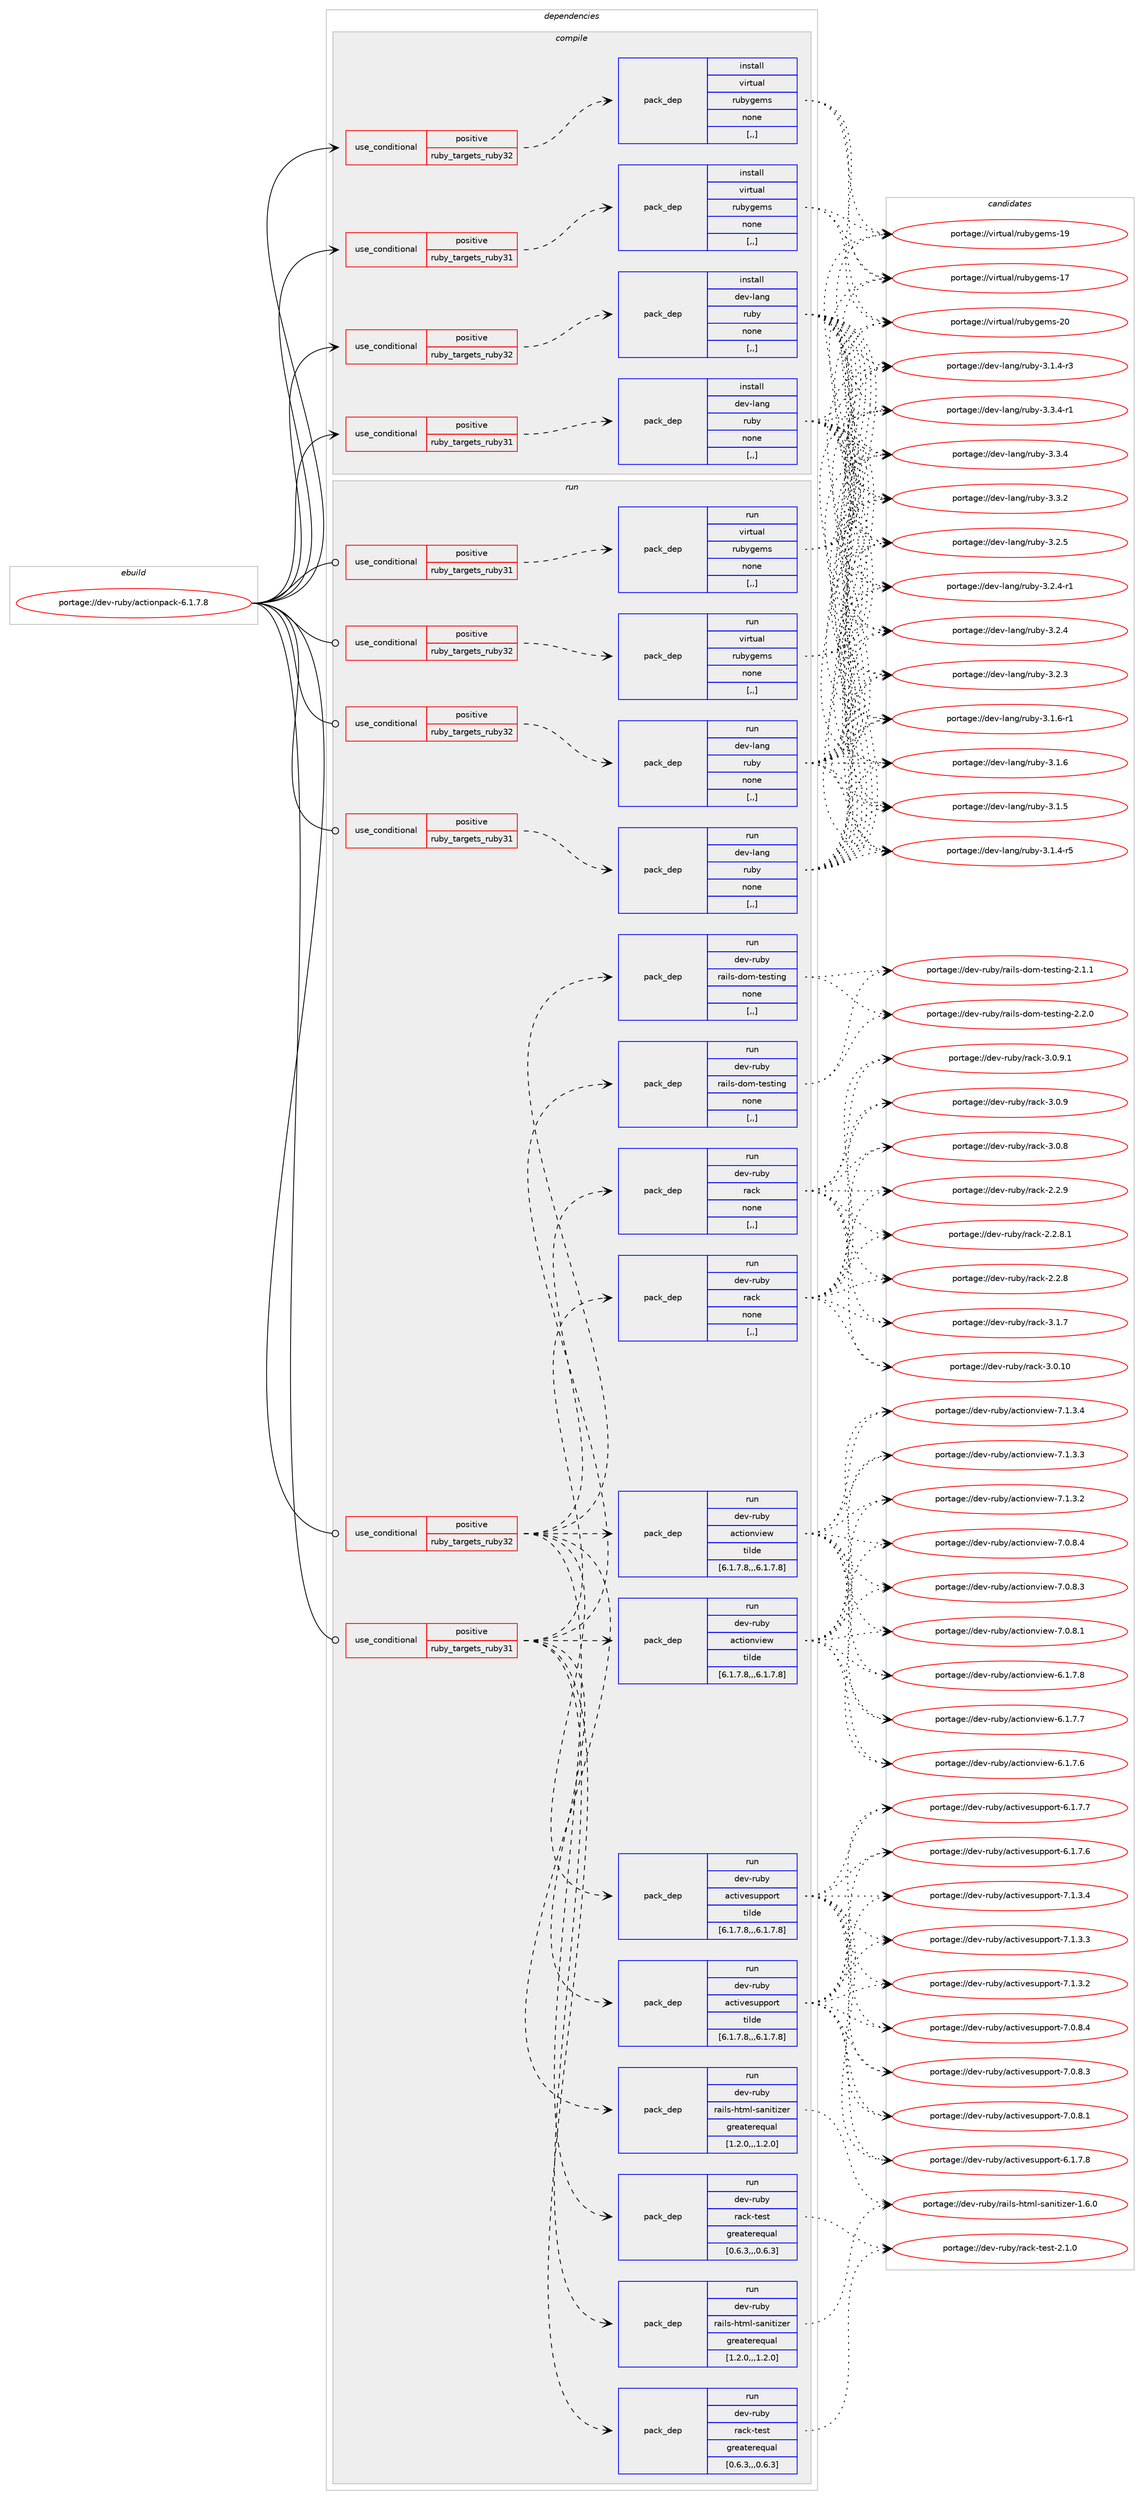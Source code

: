 digraph prolog {

# *************
# Graph options
# *************

newrank=true;
concentrate=true;
compound=true;
graph [rankdir=LR,fontname=Helvetica,fontsize=10,ranksep=1.5];#, ranksep=2.5, nodesep=0.2];
edge  [arrowhead=vee];
node  [fontname=Helvetica,fontsize=10];

# **********
# The ebuild
# **********

subgraph cluster_leftcol {
color=gray;
label=<<i>ebuild</i>>;
id [label="portage://dev-ruby/actionpack-6.1.7.8", color=red, width=4, href="../dev-ruby/actionpack-6.1.7.8.svg"];
}

# ****************
# The dependencies
# ****************

subgraph cluster_midcol {
color=gray;
label=<<i>dependencies</i>>;
subgraph cluster_compile {
fillcolor="#eeeeee";
style=filled;
label=<<i>compile</i>>;
subgraph cond43167 {
dependency173528 [label=<<TABLE BORDER="0" CELLBORDER="1" CELLSPACING="0" CELLPADDING="4"><TR><TD ROWSPAN="3" CELLPADDING="10">use_conditional</TD></TR><TR><TD>positive</TD></TR><TR><TD>ruby_targets_ruby31</TD></TR></TABLE>>, shape=none, color=red];
subgraph pack129088 {
dependency173529 [label=<<TABLE BORDER="0" CELLBORDER="1" CELLSPACING="0" CELLPADDING="4" WIDTH="220"><TR><TD ROWSPAN="6" CELLPADDING="30">pack_dep</TD></TR><TR><TD WIDTH="110">install</TD></TR><TR><TD>dev-lang</TD></TR><TR><TD>ruby</TD></TR><TR><TD>none</TD></TR><TR><TD>[,,]</TD></TR></TABLE>>, shape=none, color=blue];
}
dependency173528:e -> dependency173529:w [weight=20,style="dashed",arrowhead="vee"];
}
id:e -> dependency173528:w [weight=20,style="solid",arrowhead="vee"];
subgraph cond43168 {
dependency173530 [label=<<TABLE BORDER="0" CELLBORDER="1" CELLSPACING="0" CELLPADDING="4"><TR><TD ROWSPAN="3" CELLPADDING="10">use_conditional</TD></TR><TR><TD>positive</TD></TR><TR><TD>ruby_targets_ruby31</TD></TR></TABLE>>, shape=none, color=red];
subgraph pack129089 {
dependency173531 [label=<<TABLE BORDER="0" CELLBORDER="1" CELLSPACING="0" CELLPADDING="4" WIDTH="220"><TR><TD ROWSPAN="6" CELLPADDING="30">pack_dep</TD></TR><TR><TD WIDTH="110">install</TD></TR><TR><TD>virtual</TD></TR><TR><TD>rubygems</TD></TR><TR><TD>none</TD></TR><TR><TD>[,,]</TD></TR></TABLE>>, shape=none, color=blue];
}
dependency173530:e -> dependency173531:w [weight=20,style="dashed",arrowhead="vee"];
}
id:e -> dependency173530:w [weight=20,style="solid",arrowhead="vee"];
subgraph cond43169 {
dependency173532 [label=<<TABLE BORDER="0" CELLBORDER="1" CELLSPACING="0" CELLPADDING="4"><TR><TD ROWSPAN="3" CELLPADDING="10">use_conditional</TD></TR><TR><TD>positive</TD></TR><TR><TD>ruby_targets_ruby32</TD></TR></TABLE>>, shape=none, color=red];
subgraph pack129090 {
dependency173533 [label=<<TABLE BORDER="0" CELLBORDER="1" CELLSPACING="0" CELLPADDING="4" WIDTH="220"><TR><TD ROWSPAN="6" CELLPADDING="30">pack_dep</TD></TR><TR><TD WIDTH="110">install</TD></TR><TR><TD>dev-lang</TD></TR><TR><TD>ruby</TD></TR><TR><TD>none</TD></TR><TR><TD>[,,]</TD></TR></TABLE>>, shape=none, color=blue];
}
dependency173532:e -> dependency173533:w [weight=20,style="dashed",arrowhead="vee"];
}
id:e -> dependency173532:w [weight=20,style="solid",arrowhead="vee"];
subgraph cond43170 {
dependency173534 [label=<<TABLE BORDER="0" CELLBORDER="1" CELLSPACING="0" CELLPADDING="4"><TR><TD ROWSPAN="3" CELLPADDING="10">use_conditional</TD></TR><TR><TD>positive</TD></TR><TR><TD>ruby_targets_ruby32</TD></TR></TABLE>>, shape=none, color=red];
subgraph pack129091 {
dependency173535 [label=<<TABLE BORDER="0" CELLBORDER="1" CELLSPACING="0" CELLPADDING="4" WIDTH="220"><TR><TD ROWSPAN="6" CELLPADDING="30">pack_dep</TD></TR><TR><TD WIDTH="110">install</TD></TR><TR><TD>virtual</TD></TR><TR><TD>rubygems</TD></TR><TR><TD>none</TD></TR><TR><TD>[,,]</TD></TR></TABLE>>, shape=none, color=blue];
}
dependency173534:e -> dependency173535:w [weight=20,style="dashed",arrowhead="vee"];
}
id:e -> dependency173534:w [weight=20,style="solid",arrowhead="vee"];
}
subgraph cluster_compileandrun {
fillcolor="#eeeeee";
style=filled;
label=<<i>compile and run</i>>;
}
subgraph cluster_run {
fillcolor="#eeeeee";
style=filled;
label=<<i>run</i>>;
subgraph cond43171 {
dependency173536 [label=<<TABLE BORDER="0" CELLBORDER="1" CELLSPACING="0" CELLPADDING="4"><TR><TD ROWSPAN="3" CELLPADDING="10">use_conditional</TD></TR><TR><TD>positive</TD></TR><TR><TD>ruby_targets_ruby31</TD></TR></TABLE>>, shape=none, color=red];
subgraph pack129092 {
dependency173537 [label=<<TABLE BORDER="0" CELLBORDER="1" CELLSPACING="0" CELLPADDING="4" WIDTH="220"><TR><TD ROWSPAN="6" CELLPADDING="30">pack_dep</TD></TR><TR><TD WIDTH="110">run</TD></TR><TR><TD>dev-lang</TD></TR><TR><TD>ruby</TD></TR><TR><TD>none</TD></TR><TR><TD>[,,]</TD></TR></TABLE>>, shape=none, color=blue];
}
dependency173536:e -> dependency173537:w [weight=20,style="dashed",arrowhead="vee"];
}
id:e -> dependency173536:w [weight=20,style="solid",arrowhead="odot"];
subgraph cond43172 {
dependency173538 [label=<<TABLE BORDER="0" CELLBORDER="1" CELLSPACING="0" CELLPADDING="4"><TR><TD ROWSPAN="3" CELLPADDING="10">use_conditional</TD></TR><TR><TD>positive</TD></TR><TR><TD>ruby_targets_ruby31</TD></TR></TABLE>>, shape=none, color=red];
subgraph pack129093 {
dependency173539 [label=<<TABLE BORDER="0" CELLBORDER="1" CELLSPACING="0" CELLPADDING="4" WIDTH="220"><TR><TD ROWSPAN="6" CELLPADDING="30">pack_dep</TD></TR><TR><TD WIDTH="110">run</TD></TR><TR><TD>dev-ruby</TD></TR><TR><TD>activesupport</TD></TR><TR><TD>tilde</TD></TR><TR><TD>[6.1.7.8,,,6.1.7.8]</TD></TR></TABLE>>, shape=none, color=blue];
}
dependency173538:e -> dependency173539:w [weight=20,style="dashed",arrowhead="vee"];
subgraph pack129094 {
dependency173540 [label=<<TABLE BORDER="0" CELLBORDER="1" CELLSPACING="0" CELLPADDING="4" WIDTH="220"><TR><TD ROWSPAN="6" CELLPADDING="30">pack_dep</TD></TR><TR><TD WIDTH="110">run</TD></TR><TR><TD>dev-ruby</TD></TR><TR><TD>actionview</TD></TR><TR><TD>tilde</TD></TR><TR><TD>[6.1.7.8,,,6.1.7.8]</TD></TR></TABLE>>, shape=none, color=blue];
}
dependency173538:e -> dependency173540:w [weight=20,style="dashed",arrowhead="vee"];
subgraph pack129095 {
dependency173541 [label=<<TABLE BORDER="0" CELLBORDER="1" CELLSPACING="0" CELLPADDING="4" WIDTH="220"><TR><TD ROWSPAN="6" CELLPADDING="30">pack_dep</TD></TR><TR><TD WIDTH="110">run</TD></TR><TR><TD>dev-ruby</TD></TR><TR><TD>rack</TD></TR><TR><TD>none</TD></TR><TR><TD>[,,]</TD></TR></TABLE>>, shape=none, color=blue];
}
dependency173538:e -> dependency173541:w [weight=20,style="dashed",arrowhead="vee"];
subgraph pack129096 {
dependency173542 [label=<<TABLE BORDER="0" CELLBORDER="1" CELLSPACING="0" CELLPADDING="4" WIDTH="220"><TR><TD ROWSPAN="6" CELLPADDING="30">pack_dep</TD></TR><TR><TD WIDTH="110">run</TD></TR><TR><TD>dev-ruby</TD></TR><TR><TD>rack-test</TD></TR><TR><TD>greaterequal</TD></TR><TR><TD>[0.6.3,,,0.6.3]</TD></TR></TABLE>>, shape=none, color=blue];
}
dependency173538:e -> dependency173542:w [weight=20,style="dashed",arrowhead="vee"];
subgraph pack129097 {
dependency173543 [label=<<TABLE BORDER="0" CELLBORDER="1" CELLSPACING="0" CELLPADDING="4" WIDTH="220"><TR><TD ROWSPAN="6" CELLPADDING="30">pack_dep</TD></TR><TR><TD WIDTH="110">run</TD></TR><TR><TD>dev-ruby</TD></TR><TR><TD>rails-html-sanitizer</TD></TR><TR><TD>greaterequal</TD></TR><TR><TD>[1.2.0,,,1.2.0]</TD></TR></TABLE>>, shape=none, color=blue];
}
dependency173538:e -> dependency173543:w [weight=20,style="dashed",arrowhead="vee"];
subgraph pack129098 {
dependency173544 [label=<<TABLE BORDER="0" CELLBORDER="1" CELLSPACING="0" CELLPADDING="4" WIDTH="220"><TR><TD ROWSPAN="6" CELLPADDING="30">pack_dep</TD></TR><TR><TD WIDTH="110">run</TD></TR><TR><TD>dev-ruby</TD></TR><TR><TD>rails-dom-testing</TD></TR><TR><TD>none</TD></TR><TR><TD>[,,]</TD></TR></TABLE>>, shape=none, color=blue];
}
dependency173538:e -> dependency173544:w [weight=20,style="dashed",arrowhead="vee"];
}
id:e -> dependency173538:w [weight=20,style="solid",arrowhead="odot"];
subgraph cond43173 {
dependency173545 [label=<<TABLE BORDER="0" CELLBORDER="1" CELLSPACING="0" CELLPADDING="4"><TR><TD ROWSPAN="3" CELLPADDING="10">use_conditional</TD></TR><TR><TD>positive</TD></TR><TR><TD>ruby_targets_ruby31</TD></TR></TABLE>>, shape=none, color=red];
subgraph pack129099 {
dependency173546 [label=<<TABLE BORDER="0" CELLBORDER="1" CELLSPACING="0" CELLPADDING="4" WIDTH="220"><TR><TD ROWSPAN="6" CELLPADDING="30">pack_dep</TD></TR><TR><TD WIDTH="110">run</TD></TR><TR><TD>virtual</TD></TR><TR><TD>rubygems</TD></TR><TR><TD>none</TD></TR><TR><TD>[,,]</TD></TR></TABLE>>, shape=none, color=blue];
}
dependency173545:e -> dependency173546:w [weight=20,style="dashed",arrowhead="vee"];
}
id:e -> dependency173545:w [weight=20,style="solid",arrowhead="odot"];
subgraph cond43174 {
dependency173547 [label=<<TABLE BORDER="0" CELLBORDER="1" CELLSPACING="0" CELLPADDING="4"><TR><TD ROWSPAN="3" CELLPADDING="10">use_conditional</TD></TR><TR><TD>positive</TD></TR><TR><TD>ruby_targets_ruby32</TD></TR></TABLE>>, shape=none, color=red];
subgraph pack129100 {
dependency173548 [label=<<TABLE BORDER="0" CELLBORDER="1" CELLSPACING="0" CELLPADDING="4" WIDTH="220"><TR><TD ROWSPAN="6" CELLPADDING="30">pack_dep</TD></TR><TR><TD WIDTH="110">run</TD></TR><TR><TD>dev-lang</TD></TR><TR><TD>ruby</TD></TR><TR><TD>none</TD></TR><TR><TD>[,,]</TD></TR></TABLE>>, shape=none, color=blue];
}
dependency173547:e -> dependency173548:w [weight=20,style="dashed",arrowhead="vee"];
}
id:e -> dependency173547:w [weight=20,style="solid",arrowhead="odot"];
subgraph cond43175 {
dependency173549 [label=<<TABLE BORDER="0" CELLBORDER="1" CELLSPACING="0" CELLPADDING="4"><TR><TD ROWSPAN="3" CELLPADDING="10">use_conditional</TD></TR><TR><TD>positive</TD></TR><TR><TD>ruby_targets_ruby32</TD></TR></TABLE>>, shape=none, color=red];
subgraph pack129101 {
dependency173550 [label=<<TABLE BORDER="0" CELLBORDER="1" CELLSPACING="0" CELLPADDING="4" WIDTH="220"><TR><TD ROWSPAN="6" CELLPADDING="30">pack_dep</TD></TR><TR><TD WIDTH="110">run</TD></TR><TR><TD>dev-ruby</TD></TR><TR><TD>activesupport</TD></TR><TR><TD>tilde</TD></TR><TR><TD>[6.1.7.8,,,6.1.7.8]</TD></TR></TABLE>>, shape=none, color=blue];
}
dependency173549:e -> dependency173550:w [weight=20,style="dashed",arrowhead="vee"];
subgraph pack129102 {
dependency173551 [label=<<TABLE BORDER="0" CELLBORDER="1" CELLSPACING="0" CELLPADDING="4" WIDTH="220"><TR><TD ROWSPAN="6" CELLPADDING="30">pack_dep</TD></TR><TR><TD WIDTH="110">run</TD></TR><TR><TD>dev-ruby</TD></TR><TR><TD>actionview</TD></TR><TR><TD>tilde</TD></TR><TR><TD>[6.1.7.8,,,6.1.7.8]</TD></TR></TABLE>>, shape=none, color=blue];
}
dependency173549:e -> dependency173551:w [weight=20,style="dashed",arrowhead="vee"];
subgraph pack129103 {
dependency173552 [label=<<TABLE BORDER="0" CELLBORDER="1" CELLSPACING="0" CELLPADDING="4" WIDTH="220"><TR><TD ROWSPAN="6" CELLPADDING="30">pack_dep</TD></TR><TR><TD WIDTH="110">run</TD></TR><TR><TD>dev-ruby</TD></TR><TR><TD>rack</TD></TR><TR><TD>none</TD></TR><TR><TD>[,,]</TD></TR></TABLE>>, shape=none, color=blue];
}
dependency173549:e -> dependency173552:w [weight=20,style="dashed",arrowhead="vee"];
subgraph pack129104 {
dependency173553 [label=<<TABLE BORDER="0" CELLBORDER="1" CELLSPACING="0" CELLPADDING="4" WIDTH="220"><TR><TD ROWSPAN="6" CELLPADDING="30">pack_dep</TD></TR><TR><TD WIDTH="110">run</TD></TR><TR><TD>dev-ruby</TD></TR><TR><TD>rack-test</TD></TR><TR><TD>greaterequal</TD></TR><TR><TD>[0.6.3,,,0.6.3]</TD></TR></TABLE>>, shape=none, color=blue];
}
dependency173549:e -> dependency173553:w [weight=20,style="dashed",arrowhead="vee"];
subgraph pack129105 {
dependency173554 [label=<<TABLE BORDER="0" CELLBORDER="1" CELLSPACING="0" CELLPADDING="4" WIDTH="220"><TR><TD ROWSPAN="6" CELLPADDING="30">pack_dep</TD></TR><TR><TD WIDTH="110">run</TD></TR><TR><TD>dev-ruby</TD></TR><TR><TD>rails-html-sanitizer</TD></TR><TR><TD>greaterequal</TD></TR><TR><TD>[1.2.0,,,1.2.0]</TD></TR></TABLE>>, shape=none, color=blue];
}
dependency173549:e -> dependency173554:w [weight=20,style="dashed",arrowhead="vee"];
subgraph pack129106 {
dependency173555 [label=<<TABLE BORDER="0" CELLBORDER="1" CELLSPACING="0" CELLPADDING="4" WIDTH="220"><TR><TD ROWSPAN="6" CELLPADDING="30">pack_dep</TD></TR><TR><TD WIDTH="110">run</TD></TR><TR><TD>dev-ruby</TD></TR><TR><TD>rails-dom-testing</TD></TR><TR><TD>none</TD></TR><TR><TD>[,,]</TD></TR></TABLE>>, shape=none, color=blue];
}
dependency173549:e -> dependency173555:w [weight=20,style="dashed",arrowhead="vee"];
}
id:e -> dependency173549:w [weight=20,style="solid",arrowhead="odot"];
subgraph cond43176 {
dependency173556 [label=<<TABLE BORDER="0" CELLBORDER="1" CELLSPACING="0" CELLPADDING="4"><TR><TD ROWSPAN="3" CELLPADDING="10">use_conditional</TD></TR><TR><TD>positive</TD></TR><TR><TD>ruby_targets_ruby32</TD></TR></TABLE>>, shape=none, color=red];
subgraph pack129107 {
dependency173557 [label=<<TABLE BORDER="0" CELLBORDER="1" CELLSPACING="0" CELLPADDING="4" WIDTH="220"><TR><TD ROWSPAN="6" CELLPADDING="30">pack_dep</TD></TR><TR><TD WIDTH="110">run</TD></TR><TR><TD>virtual</TD></TR><TR><TD>rubygems</TD></TR><TR><TD>none</TD></TR><TR><TD>[,,]</TD></TR></TABLE>>, shape=none, color=blue];
}
dependency173556:e -> dependency173557:w [weight=20,style="dashed",arrowhead="vee"];
}
id:e -> dependency173556:w [weight=20,style="solid",arrowhead="odot"];
}
}

# **************
# The candidates
# **************

subgraph cluster_choices {
rank=same;
color=gray;
label=<<i>candidates</i>>;

subgraph choice129088 {
color=black;
nodesep=1;
choice100101118451089711010347114117981214551465146524511449 [label="portage://dev-lang/ruby-3.3.4-r1", color=red, width=4,href="../dev-lang/ruby-3.3.4-r1.svg"];
choice10010111845108971101034711411798121455146514652 [label="portage://dev-lang/ruby-3.3.4", color=red, width=4,href="../dev-lang/ruby-3.3.4.svg"];
choice10010111845108971101034711411798121455146514650 [label="portage://dev-lang/ruby-3.3.2", color=red, width=4,href="../dev-lang/ruby-3.3.2.svg"];
choice10010111845108971101034711411798121455146504653 [label="portage://dev-lang/ruby-3.2.5", color=red, width=4,href="../dev-lang/ruby-3.2.5.svg"];
choice100101118451089711010347114117981214551465046524511449 [label="portage://dev-lang/ruby-3.2.4-r1", color=red, width=4,href="../dev-lang/ruby-3.2.4-r1.svg"];
choice10010111845108971101034711411798121455146504652 [label="portage://dev-lang/ruby-3.2.4", color=red, width=4,href="../dev-lang/ruby-3.2.4.svg"];
choice10010111845108971101034711411798121455146504651 [label="portage://dev-lang/ruby-3.2.3", color=red, width=4,href="../dev-lang/ruby-3.2.3.svg"];
choice100101118451089711010347114117981214551464946544511449 [label="portage://dev-lang/ruby-3.1.6-r1", color=red, width=4,href="../dev-lang/ruby-3.1.6-r1.svg"];
choice10010111845108971101034711411798121455146494654 [label="portage://dev-lang/ruby-3.1.6", color=red, width=4,href="../dev-lang/ruby-3.1.6.svg"];
choice10010111845108971101034711411798121455146494653 [label="portage://dev-lang/ruby-3.1.5", color=red, width=4,href="../dev-lang/ruby-3.1.5.svg"];
choice100101118451089711010347114117981214551464946524511453 [label="portage://dev-lang/ruby-3.1.4-r5", color=red, width=4,href="../dev-lang/ruby-3.1.4-r5.svg"];
choice100101118451089711010347114117981214551464946524511451 [label="portage://dev-lang/ruby-3.1.4-r3", color=red, width=4,href="../dev-lang/ruby-3.1.4-r3.svg"];
dependency173529:e -> choice100101118451089711010347114117981214551465146524511449:w [style=dotted,weight="100"];
dependency173529:e -> choice10010111845108971101034711411798121455146514652:w [style=dotted,weight="100"];
dependency173529:e -> choice10010111845108971101034711411798121455146514650:w [style=dotted,weight="100"];
dependency173529:e -> choice10010111845108971101034711411798121455146504653:w [style=dotted,weight="100"];
dependency173529:e -> choice100101118451089711010347114117981214551465046524511449:w [style=dotted,weight="100"];
dependency173529:e -> choice10010111845108971101034711411798121455146504652:w [style=dotted,weight="100"];
dependency173529:e -> choice10010111845108971101034711411798121455146504651:w [style=dotted,weight="100"];
dependency173529:e -> choice100101118451089711010347114117981214551464946544511449:w [style=dotted,weight="100"];
dependency173529:e -> choice10010111845108971101034711411798121455146494654:w [style=dotted,weight="100"];
dependency173529:e -> choice10010111845108971101034711411798121455146494653:w [style=dotted,weight="100"];
dependency173529:e -> choice100101118451089711010347114117981214551464946524511453:w [style=dotted,weight="100"];
dependency173529:e -> choice100101118451089711010347114117981214551464946524511451:w [style=dotted,weight="100"];
}
subgraph choice129089 {
color=black;
nodesep=1;
choice118105114116117971084711411798121103101109115455048 [label="portage://virtual/rubygems-20", color=red, width=4,href="../virtual/rubygems-20.svg"];
choice118105114116117971084711411798121103101109115454957 [label="portage://virtual/rubygems-19", color=red, width=4,href="../virtual/rubygems-19.svg"];
choice118105114116117971084711411798121103101109115454955 [label="portage://virtual/rubygems-17", color=red, width=4,href="../virtual/rubygems-17.svg"];
dependency173531:e -> choice118105114116117971084711411798121103101109115455048:w [style=dotted,weight="100"];
dependency173531:e -> choice118105114116117971084711411798121103101109115454957:w [style=dotted,weight="100"];
dependency173531:e -> choice118105114116117971084711411798121103101109115454955:w [style=dotted,weight="100"];
}
subgraph choice129090 {
color=black;
nodesep=1;
choice100101118451089711010347114117981214551465146524511449 [label="portage://dev-lang/ruby-3.3.4-r1", color=red, width=4,href="../dev-lang/ruby-3.3.4-r1.svg"];
choice10010111845108971101034711411798121455146514652 [label="portage://dev-lang/ruby-3.3.4", color=red, width=4,href="../dev-lang/ruby-3.3.4.svg"];
choice10010111845108971101034711411798121455146514650 [label="portage://dev-lang/ruby-3.3.2", color=red, width=4,href="../dev-lang/ruby-3.3.2.svg"];
choice10010111845108971101034711411798121455146504653 [label="portage://dev-lang/ruby-3.2.5", color=red, width=4,href="../dev-lang/ruby-3.2.5.svg"];
choice100101118451089711010347114117981214551465046524511449 [label="portage://dev-lang/ruby-3.2.4-r1", color=red, width=4,href="../dev-lang/ruby-3.2.4-r1.svg"];
choice10010111845108971101034711411798121455146504652 [label="portage://dev-lang/ruby-3.2.4", color=red, width=4,href="../dev-lang/ruby-3.2.4.svg"];
choice10010111845108971101034711411798121455146504651 [label="portage://dev-lang/ruby-3.2.3", color=red, width=4,href="../dev-lang/ruby-3.2.3.svg"];
choice100101118451089711010347114117981214551464946544511449 [label="portage://dev-lang/ruby-3.1.6-r1", color=red, width=4,href="../dev-lang/ruby-3.1.6-r1.svg"];
choice10010111845108971101034711411798121455146494654 [label="portage://dev-lang/ruby-3.1.6", color=red, width=4,href="../dev-lang/ruby-3.1.6.svg"];
choice10010111845108971101034711411798121455146494653 [label="portage://dev-lang/ruby-3.1.5", color=red, width=4,href="../dev-lang/ruby-3.1.5.svg"];
choice100101118451089711010347114117981214551464946524511453 [label="portage://dev-lang/ruby-3.1.4-r5", color=red, width=4,href="../dev-lang/ruby-3.1.4-r5.svg"];
choice100101118451089711010347114117981214551464946524511451 [label="portage://dev-lang/ruby-3.1.4-r3", color=red, width=4,href="../dev-lang/ruby-3.1.4-r3.svg"];
dependency173533:e -> choice100101118451089711010347114117981214551465146524511449:w [style=dotted,weight="100"];
dependency173533:e -> choice10010111845108971101034711411798121455146514652:w [style=dotted,weight="100"];
dependency173533:e -> choice10010111845108971101034711411798121455146514650:w [style=dotted,weight="100"];
dependency173533:e -> choice10010111845108971101034711411798121455146504653:w [style=dotted,weight="100"];
dependency173533:e -> choice100101118451089711010347114117981214551465046524511449:w [style=dotted,weight="100"];
dependency173533:e -> choice10010111845108971101034711411798121455146504652:w [style=dotted,weight="100"];
dependency173533:e -> choice10010111845108971101034711411798121455146504651:w [style=dotted,weight="100"];
dependency173533:e -> choice100101118451089711010347114117981214551464946544511449:w [style=dotted,weight="100"];
dependency173533:e -> choice10010111845108971101034711411798121455146494654:w [style=dotted,weight="100"];
dependency173533:e -> choice10010111845108971101034711411798121455146494653:w [style=dotted,weight="100"];
dependency173533:e -> choice100101118451089711010347114117981214551464946524511453:w [style=dotted,weight="100"];
dependency173533:e -> choice100101118451089711010347114117981214551464946524511451:w [style=dotted,weight="100"];
}
subgraph choice129091 {
color=black;
nodesep=1;
choice118105114116117971084711411798121103101109115455048 [label="portage://virtual/rubygems-20", color=red, width=4,href="../virtual/rubygems-20.svg"];
choice118105114116117971084711411798121103101109115454957 [label="portage://virtual/rubygems-19", color=red, width=4,href="../virtual/rubygems-19.svg"];
choice118105114116117971084711411798121103101109115454955 [label="portage://virtual/rubygems-17", color=red, width=4,href="../virtual/rubygems-17.svg"];
dependency173535:e -> choice118105114116117971084711411798121103101109115455048:w [style=dotted,weight="100"];
dependency173535:e -> choice118105114116117971084711411798121103101109115454957:w [style=dotted,weight="100"];
dependency173535:e -> choice118105114116117971084711411798121103101109115454955:w [style=dotted,weight="100"];
}
subgraph choice129092 {
color=black;
nodesep=1;
choice100101118451089711010347114117981214551465146524511449 [label="portage://dev-lang/ruby-3.3.4-r1", color=red, width=4,href="../dev-lang/ruby-3.3.4-r1.svg"];
choice10010111845108971101034711411798121455146514652 [label="portage://dev-lang/ruby-3.3.4", color=red, width=4,href="../dev-lang/ruby-3.3.4.svg"];
choice10010111845108971101034711411798121455146514650 [label="portage://dev-lang/ruby-3.3.2", color=red, width=4,href="../dev-lang/ruby-3.3.2.svg"];
choice10010111845108971101034711411798121455146504653 [label="portage://dev-lang/ruby-3.2.5", color=red, width=4,href="../dev-lang/ruby-3.2.5.svg"];
choice100101118451089711010347114117981214551465046524511449 [label="portage://dev-lang/ruby-3.2.4-r1", color=red, width=4,href="../dev-lang/ruby-3.2.4-r1.svg"];
choice10010111845108971101034711411798121455146504652 [label="portage://dev-lang/ruby-3.2.4", color=red, width=4,href="../dev-lang/ruby-3.2.4.svg"];
choice10010111845108971101034711411798121455146504651 [label="portage://dev-lang/ruby-3.2.3", color=red, width=4,href="../dev-lang/ruby-3.2.3.svg"];
choice100101118451089711010347114117981214551464946544511449 [label="portage://dev-lang/ruby-3.1.6-r1", color=red, width=4,href="../dev-lang/ruby-3.1.6-r1.svg"];
choice10010111845108971101034711411798121455146494654 [label="portage://dev-lang/ruby-3.1.6", color=red, width=4,href="../dev-lang/ruby-3.1.6.svg"];
choice10010111845108971101034711411798121455146494653 [label="portage://dev-lang/ruby-3.1.5", color=red, width=4,href="../dev-lang/ruby-3.1.5.svg"];
choice100101118451089711010347114117981214551464946524511453 [label="portage://dev-lang/ruby-3.1.4-r5", color=red, width=4,href="../dev-lang/ruby-3.1.4-r5.svg"];
choice100101118451089711010347114117981214551464946524511451 [label="portage://dev-lang/ruby-3.1.4-r3", color=red, width=4,href="../dev-lang/ruby-3.1.4-r3.svg"];
dependency173537:e -> choice100101118451089711010347114117981214551465146524511449:w [style=dotted,weight="100"];
dependency173537:e -> choice10010111845108971101034711411798121455146514652:w [style=dotted,weight="100"];
dependency173537:e -> choice10010111845108971101034711411798121455146514650:w [style=dotted,weight="100"];
dependency173537:e -> choice10010111845108971101034711411798121455146504653:w [style=dotted,weight="100"];
dependency173537:e -> choice100101118451089711010347114117981214551465046524511449:w [style=dotted,weight="100"];
dependency173537:e -> choice10010111845108971101034711411798121455146504652:w [style=dotted,weight="100"];
dependency173537:e -> choice10010111845108971101034711411798121455146504651:w [style=dotted,weight="100"];
dependency173537:e -> choice100101118451089711010347114117981214551464946544511449:w [style=dotted,weight="100"];
dependency173537:e -> choice10010111845108971101034711411798121455146494654:w [style=dotted,weight="100"];
dependency173537:e -> choice10010111845108971101034711411798121455146494653:w [style=dotted,weight="100"];
dependency173537:e -> choice100101118451089711010347114117981214551464946524511453:w [style=dotted,weight="100"];
dependency173537:e -> choice100101118451089711010347114117981214551464946524511451:w [style=dotted,weight="100"];
}
subgraph choice129093 {
color=black;
nodesep=1;
choice10010111845114117981214797991161051181011151171121121111141164555464946514652 [label="portage://dev-ruby/activesupport-7.1.3.4", color=red, width=4,href="../dev-ruby/activesupport-7.1.3.4.svg"];
choice10010111845114117981214797991161051181011151171121121111141164555464946514651 [label="portage://dev-ruby/activesupport-7.1.3.3", color=red, width=4,href="../dev-ruby/activesupport-7.1.3.3.svg"];
choice10010111845114117981214797991161051181011151171121121111141164555464946514650 [label="portage://dev-ruby/activesupport-7.1.3.2", color=red, width=4,href="../dev-ruby/activesupport-7.1.3.2.svg"];
choice10010111845114117981214797991161051181011151171121121111141164555464846564652 [label="portage://dev-ruby/activesupport-7.0.8.4", color=red, width=4,href="../dev-ruby/activesupport-7.0.8.4.svg"];
choice10010111845114117981214797991161051181011151171121121111141164555464846564651 [label="portage://dev-ruby/activesupport-7.0.8.3", color=red, width=4,href="../dev-ruby/activesupport-7.0.8.3.svg"];
choice10010111845114117981214797991161051181011151171121121111141164555464846564649 [label="portage://dev-ruby/activesupport-7.0.8.1", color=red, width=4,href="../dev-ruby/activesupport-7.0.8.1.svg"];
choice10010111845114117981214797991161051181011151171121121111141164554464946554656 [label="portage://dev-ruby/activesupport-6.1.7.8", color=red, width=4,href="../dev-ruby/activesupport-6.1.7.8.svg"];
choice10010111845114117981214797991161051181011151171121121111141164554464946554655 [label="portage://dev-ruby/activesupport-6.1.7.7", color=red, width=4,href="../dev-ruby/activesupport-6.1.7.7.svg"];
choice10010111845114117981214797991161051181011151171121121111141164554464946554654 [label="portage://dev-ruby/activesupport-6.1.7.6", color=red, width=4,href="../dev-ruby/activesupport-6.1.7.6.svg"];
dependency173539:e -> choice10010111845114117981214797991161051181011151171121121111141164555464946514652:w [style=dotted,weight="100"];
dependency173539:e -> choice10010111845114117981214797991161051181011151171121121111141164555464946514651:w [style=dotted,weight="100"];
dependency173539:e -> choice10010111845114117981214797991161051181011151171121121111141164555464946514650:w [style=dotted,weight="100"];
dependency173539:e -> choice10010111845114117981214797991161051181011151171121121111141164555464846564652:w [style=dotted,weight="100"];
dependency173539:e -> choice10010111845114117981214797991161051181011151171121121111141164555464846564651:w [style=dotted,weight="100"];
dependency173539:e -> choice10010111845114117981214797991161051181011151171121121111141164555464846564649:w [style=dotted,weight="100"];
dependency173539:e -> choice10010111845114117981214797991161051181011151171121121111141164554464946554656:w [style=dotted,weight="100"];
dependency173539:e -> choice10010111845114117981214797991161051181011151171121121111141164554464946554655:w [style=dotted,weight="100"];
dependency173539:e -> choice10010111845114117981214797991161051181011151171121121111141164554464946554654:w [style=dotted,weight="100"];
}
subgraph choice129094 {
color=black;
nodesep=1;
choice10010111845114117981214797991161051111101181051011194555464946514652 [label="portage://dev-ruby/actionview-7.1.3.4", color=red, width=4,href="../dev-ruby/actionview-7.1.3.4.svg"];
choice10010111845114117981214797991161051111101181051011194555464946514651 [label="portage://dev-ruby/actionview-7.1.3.3", color=red, width=4,href="../dev-ruby/actionview-7.1.3.3.svg"];
choice10010111845114117981214797991161051111101181051011194555464946514650 [label="portage://dev-ruby/actionview-7.1.3.2", color=red, width=4,href="../dev-ruby/actionview-7.1.3.2.svg"];
choice10010111845114117981214797991161051111101181051011194555464846564652 [label="portage://dev-ruby/actionview-7.0.8.4", color=red, width=4,href="../dev-ruby/actionview-7.0.8.4.svg"];
choice10010111845114117981214797991161051111101181051011194555464846564651 [label="portage://dev-ruby/actionview-7.0.8.3", color=red, width=4,href="../dev-ruby/actionview-7.0.8.3.svg"];
choice10010111845114117981214797991161051111101181051011194555464846564649 [label="portage://dev-ruby/actionview-7.0.8.1", color=red, width=4,href="../dev-ruby/actionview-7.0.8.1.svg"];
choice10010111845114117981214797991161051111101181051011194554464946554656 [label="portage://dev-ruby/actionview-6.1.7.8", color=red, width=4,href="../dev-ruby/actionview-6.1.7.8.svg"];
choice10010111845114117981214797991161051111101181051011194554464946554655 [label="portage://dev-ruby/actionview-6.1.7.7", color=red, width=4,href="../dev-ruby/actionview-6.1.7.7.svg"];
choice10010111845114117981214797991161051111101181051011194554464946554654 [label="portage://dev-ruby/actionview-6.1.7.6", color=red, width=4,href="../dev-ruby/actionview-6.1.7.6.svg"];
dependency173540:e -> choice10010111845114117981214797991161051111101181051011194555464946514652:w [style=dotted,weight="100"];
dependency173540:e -> choice10010111845114117981214797991161051111101181051011194555464946514651:w [style=dotted,weight="100"];
dependency173540:e -> choice10010111845114117981214797991161051111101181051011194555464946514650:w [style=dotted,weight="100"];
dependency173540:e -> choice10010111845114117981214797991161051111101181051011194555464846564652:w [style=dotted,weight="100"];
dependency173540:e -> choice10010111845114117981214797991161051111101181051011194555464846564651:w [style=dotted,weight="100"];
dependency173540:e -> choice10010111845114117981214797991161051111101181051011194555464846564649:w [style=dotted,weight="100"];
dependency173540:e -> choice10010111845114117981214797991161051111101181051011194554464946554656:w [style=dotted,weight="100"];
dependency173540:e -> choice10010111845114117981214797991161051111101181051011194554464946554655:w [style=dotted,weight="100"];
dependency173540:e -> choice10010111845114117981214797991161051111101181051011194554464946554654:w [style=dotted,weight="100"];
}
subgraph choice129095 {
color=black;
nodesep=1;
choice1001011184511411798121471149799107455146494655 [label="portage://dev-ruby/rack-3.1.7", color=red, width=4,href="../dev-ruby/rack-3.1.7.svg"];
choice100101118451141179812147114979910745514648464948 [label="portage://dev-ruby/rack-3.0.10", color=red, width=4,href="../dev-ruby/rack-3.0.10.svg"];
choice10010111845114117981214711497991074551464846574649 [label="portage://dev-ruby/rack-3.0.9.1", color=red, width=4,href="../dev-ruby/rack-3.0.9.1.svg"];
choice1001011184511411798121471149799107455146484657 [label="portage://dev-ruby/rack-3.0.9", color=red, width=4,href="../dev-ruby/rack-3.0.9.svg"];
choice1001011184511411798121471149799107455146484656 [label="portage://dev-ruby/rack-3.0.8", color=red, width=4,href="../dev-ruby/rack-3.0.8.svg"];
choice1001011184511411798121471149799107455046504657 [label="portage://dev-ruby/rack-2.2.9", color=red, width=4,href="../dev-ruby/rack-2.2.9.svg"];
choice10010111845114117981214711497991074550465046564649 [label="portage://dev-ruby/rack-2.2.8.1", color=red, width=4,href="../dev-ruby/rack-2.2.8.1.svg"];
choice1001011184511411798121471149799107455046504656 [label="portage://dev-ruby/rack-2.2.8", color=red, width=4,href="../dev-ruby/rack-2.2.8.svg"];
dependency173541:e -> choice1001011184511411798121471149799107455146494655:w [style=dotted,weight="100"];
dependency173541:e -> choice100101118451141179812147114979910745514648464948:w [style=dotted,weight="100"];
dependency173541:e -> choice10010111845114117981214711497991074551464846574649:w [style=dotted,weight="100"];
dependency173541:e -> choice1001011184511411798121471149799107455146484657:w [style=dotted,weight="100"];
dependency173541:e -> choice1001011184511411798121471149799107455146484656:w [style=dotted,weight="100"];
dependency173541:e -> choice1001011184511411798121471149799107455046504657:w [style=dotted,weight="100"];
dependency173541:e -> choice10010111845114117981214711497991074550465046564649:w [style=dotted,weight="100"];
dependency173541:e -> choice1001011184511411798121471149799107455046504656:w [style=dotted,weight="100"];
}
subgraph choice129096 {
color=black;
nodesep=1;
choice100101118451141179812147114979910745116101115116455046494648 [label="portage://dev-ruby/rack-test-2.1.0", color=red, width=4,href="../dev-ruby/rack-test-2.1.0.svg"];
dependency173542:e -> choice100101118451141179812147114979910745116101115116455046494648:w [style=dotted,weight="100"];
}
subgraph choice129097 {
color=black;
nodesep=1;
choice10010111845114117981214711497105108115451041161091084511597110105116105122101114454946544648 [label="portage://dev-ruby/rails-html-sanitizer-1.6.0", color=red, width=4,href="../dev-ruby/rails-html-sanitizer-1.6.0.svg"];
dependency173543:e -> choice10010111845114117981214711497105108115451041161091084511597110105116105122101114454946544648:w [style=dotted,weight="100"];
}
subgraph choice129098 {
color=black;
nodesep=1;
choice100101118451141179812147114971051081154510011110945116101115116105110103455046504648 [label="portage://dev-ruby/rails-dom-testing-2.2.0", color=red, width=4,href="../dev-ruby/rails-dom-testing-2.2.0.svg"];
choice100101118451141179812147114971051081154510011110945116101115116105110103455046494649 [label="portage://dev-ruby/rails-dom-testing-2.1.1", color=red, width=4,href="../dev-ruby/rails-dom-testing-2.1.1.svg"];
dependency173544:e -> choice100101118451141179812147114971051081154510011110945116101115116105110103455046504648:w [style=dotted,weight="100"];
dependency173544:e -> choice100101118451141179812147114971051081154510011110945116101115116105110103455046494649:w [style=dotted,weight="100"];
}
subgraph choice129099 {
color=black;
nodesep=1;
choice118105114116117971084711411798121103101109115455048 [label="portage://virtual/rubygems-20", color=red, width=4,href="../virtual/rubygems-20.svg"];
choice118105114116117971084711411798121103101109115454957 [label="portage://virtual/rubygems-19", color=red, width=4,href="../virtual/rubygems-19.svg"];
choice118105114116117971084711411798121103101109115454955 [label="portage://virtual/rubygems-17", color=red, width=4,href="../virtual/rubygems-17.svg"];
dependency173546:e -> choice118105114116117971084711411798121103101109115455048:w [style=dotted,weight="100"];
dependency173546:e -> choice118105114116117971084711411798121103101109115454957:w [style=dotted,weight="100"];
dependency173546:e -> choice118105114116117971084711411798121103101109115454955:w [style=dotted,weight="100"];
}
subgraph choice129100 {
color=black;
nodesep=1;
choice100101118451089711010347114117981214551465146524511449 [label="portage://dev-lang/ruby-3.3.4-r1", color=red, width=4,href="../dev-lang/ruby-3.3.4-r1.svg"];
choice10010111845108971101034711411798121455146514652 [label="portage://dev-lang/ruby-3.3.4", color=red, width=4,href="../dev-lang/ruby-3.3.4.svg"];
choice10010111845108971101034711411798121455146514650 [label="portage://dev-lang/ruby-3.3.2", color=red, width=4,href="../dev-lang/ruby-3.3.2.svg"];
choice10010111845108971101034711411798121455146504653 [label="portage://dev-lang/ruby-3.2.5", color=red, width=4,href="../dev-lang/ruby-3.2.5.svg"];
choice100101118451089711010347114117981214551465046524511449 [label="portage://dev-lang/ruby-3.2.4-r1", color=red, width=4,href="../dev-lang/ruby-3.2.4-r1.svg"];
choice10010111845108971101034711411798121455146504652 [label="portage://dev-lang/ruby-3.2.4", color=red, width=4,href="../dev-lang/ruby-3.2.4.svg"];
choice10010111845108971101034711411798121455146504651 [label="portage://dev-lang/ruby-3.2.3", color=red, width=4,href="../dev-lang/ruby-3.2.3.svg"];
choice100101118451089711010347114117981214551464946544511449 [label="portage://dev-lang/ruby-3.1.6-r1", color=red, width=4,href="../dev-lang/ruby-3.1.6-r1.svg"];
choice10010111845108971101034711411798121455146494654 [label="portage://dev-lang/ruby-3.1.6", color=red, width=4,href="../dev-lang/ruby-3.1.6.svg"];
choice10010111845108971101034711411798121455146494653 [label="portage://dev-lang/ruby-3.1.5", color=red, width=4,href="../dev-lang/ruby-3.1.5.svg"];
choice100101118451089711010347114117981214551464946524511453 [label="portage://dev-lang/ruby-3.1.4-r5", color=red, width=4,href="../dev-lang/ruby-3.1.4-r5.svg"];
choice100101118451089711010347114117981214551464946524511451 [label="portage://dev-lang/ruby-3.1.4-r3", color=red, width=4,href="../dev-lang/ruby-3.1.4-r3.svg"];
dependency173548:e -> choice100101118451089711010347114117981214551465146524511449:w [style=dotted,weight="100"];
dependency173548:e -> choice10010111845108971101034711411798121455146514652:w [style=dotted,weight="100"];
dependency173548:e -> choice10010111845108971101034711411798121455146514650:w [style=dotted,weight="100"];
dependency173548:e -> choice10010111845108971101034711411798121455146504653:w [style=dotted,weight="100"];
dependency173548:e -> choice100101118451089711010347114117981214551465046524511449:w [style=dotted,weight="100"];
dependency173548:e -> choice10010111845108971101034711411798121455146504652:w [style=dotted,weight="100"];
dependency173548:e -> choice10010111845108971101034711411798121455146504651:w [style=dotted,weight="100"];
dependency173548:e -> choice100101118451089711010347114117981214551464946544511449:w [style=dotted,weight="100"];
dependency173548:e -> choice10010111845108971101034711411798121455146494654:w [style=dotted,weight="100"];
dependency173548:e -> choice10010111845108971101034711411798121455146494653:w [style=dotted,weight="100"];
dependency173548:e -> choice100101118451089711010347114117981214551464946524511453:w [style=dotted,weight="100"];
dependency173548:e -> choice100101118451089711010347114117981214551464946524511451:w [style=dotted,weight="100"];
}
subgraph choice129101 {
color=black;
nodesep=1;
choice10010111845114117981214797991161051181011151171121121111141164555464946514652 [label="portage://dev-ruby/activesupport-7.1.3.4", color=red, width=4,href="../dev-ruby/activesupport-7.1.3.4.svg"];
choice10010111845114117981214797991161051181011151171121121111141164555464946514651 [label="portage://dev-ruby/activesupport-7.1.3.3", color=red, width=4,href="../dev-ruby/activesupport-7.1.3.3.svg"];
choice10010111845114117981214797991161051181011151171121121111141164555464946514650 [label="portage://dev-ruby/activesupport-7.1.3.2", color=red, width=4,href="../dev-ruby/activesupport-7.1.3.2.svg"];
choice10010111845114117981214797991161051181011151171121121111141164555464846564652 [label="portage://dev-ruby/activesupport-7.0.8.4", color=red, width=4,href="../dev-ruby/activesupport-7.0.8.4.svg"];
choice10010111845114117981214797991161051181011151171121121111141164555464846564651 [label="portage://dev-ruby/activesupport-7.0.8.3", color=red, width=4,href="../dev-ruby/activesupport-7.0.8.3.svg"];
choice10010111845114117981214797991161051181011151171121121111141164555464846564649 [label="portage://dev-ruby/activesupport-7.0.8.1", color=red, width=4,href="../dev-ruby/activesupport-7.0.8.1.svg"];
choice10010111845114117981214797991161051181011151171121121111141164554464946554656 [label="portage://dev-ruby/activesupport-6.1.7.8", color=red, width=4,href="../dev-ruby/activesupport-6.1.7.8.svg"];
choice10010111845114117981214797991161051181011151171121121111141164554464946554655 [label="portage://dev-ruby/activesupport-6.1.7.7", color=red, width=4,href="../dev-ruby/activesupport-6.1.7.7.svg"];
choice10010111845114117981214797991161051181011151171121121111141164554464946554654 [label="portage://dev-ruby/activesupport-6.1.7.6", color=red, width=4,href="../dev-ruby/activesupport-6.1.7.6.svg"];
dependency173550:e -> choice10010111845114117981214797991161051181011151171121121111141164555464946514652:w [style=dotted,weight="100"];
dependency173550:e -> choice10010111845114117981214797991161051181011151171121121111141164555464946514651:w [style=dotted,weight="100"];
dependency173550:e -> choice10010111845114117981214797991161051181011151171121121111141164555464946514650:w [style=dotted,weight="100"];
dependency173550:e -> choice10010111845114117981214797991161051181011151171121121111141164555464846564652:w [style=dotted,weight="100"];
dependency173550:e -> choice10010111845114117981214797991161051181011151171121121111141164555464846564651:w [style=dotted,weight="100"];
dependency173550:e -> choice10010111845114117981214797991161051181011151171121121111141164555464846564649:w [style=dotted,weight="100"];
dependency173550:e -> choice10010111845114117981214797991161051181011151171121121111141164554464946554656:w [style=dotted,weight="100"];
dependency173550:e -> choice10010111845114117981214797991161051181011151171121121111141164554464946554655:w [style=dotted,weight="100"];
dependency173550:e -> choice10010111845114117981214797991161051181011151171121121111141164554464946554654:w [style=dotted,weight="100"];
}
subgraph choice129102 {
color=black;
nodesep=1;
choice10010111845114117981214797991161051111101181051011194555464946514652 [label="portage://dev-ruby/actionview-7.1.3.4", color=red, width=4,href="../dev-ruby/actionview-7.1.3.4.svg"];
choice10010111845114117981214797991161051111101181051011194555464946514651 [label="portage://dev-ruby/actionview-7.1.3.3", color=red, width=4,href="../dev-ruby/actionview-7.1.3.3.svg"];
choice10010111845114117981214797991161051111101181051011194555464946514650 [label="portage://dev-ruby/actionview-7.1.3.2", color=red, width=4,href="../dev-ruby/actionview-7.1.3.2.svg"];
choice10010111845114117981214797991161051111101181051011194555464846564652 [label="portage://dev-ruby/actionview-7.0.8.4", color=red, width=4,href="../dev-ruby/actionview-7.0.8.4.svg"];
choice10010111845114117981214797991161051111101181051011194555464846564651 [label="portage://dev-ruby/actionview-7.0.8.3", color=red, width=4,href="../dev-ruby/actionview-7.0.8.3.svg"];
choice10010111845114117981214797991161051111101181051011194555464846564649 [label="portage://dev-ruby/actionview-7.0.8.1", color=red, width=4,href="../dev-ruby/actionview-7.0.8.1.svg"];
choice10010111845114117981214797991161051111101181051011194554464946554656 [label="portage://dev-ruby/actionview-6.1.7.8", color=red, width=4,href="../dev-ruby/actionview-6.1.7.8.svg"];
choice10010111845114117981214797991161051111101181051011194554464946554655 [label="portage://dev-ruby/actionview-6.1.7.7", color=red, width=4,href="../dev-ruby/actionview-6.1.7.7.svg"];
choice10010111845114117981214797991161051111101181051011194554464946554654 [label="portage://dev-ruby/actionview-6.1.7.6", color=red, width=4,href="../dev-ruby/actionview-6.1.7.6.svg"];
dependency173551:e -> choice10010111845114117981214797991161051111101181051011194555464946514652:w [style=dotted,weight="100"];
dependency173551:e -> choice10010111845114117981214797991161051111101181051011194555464946514651:w [style=dotted,weight="100"];
dependency173551:e -> choice10010111845114117981214797991161051111101181051011194555464946514650:w [style=dotted,weight="100"];
dependency173551:e -> choice10010111845114117981214797991161051111101181051011194555464846564652:w [style=dotted,weight="100"];
dependency173551:e -> choice10010111845114117981214797991161051111101181051011194555464846564651:w [style=dotted,weight="100"];
dependency173551:e -> choice10010111845114117981214797991161051111101181051011194555464846564649:w [style=dotted,weight="100"];
dependency173551:e -> choice10010111845114117981214797991161051111101181051011194554464946554656:w [style=dotted,weight="100"];
dependency173551:e -> choice10010111845114117981214797991161051111101181051011194554464946554655:w [style=dotted,weight="100"];
dependency173551:e -> choice10010111845114117981214797991161051111101181051011194554464946554654:w [style=dotted,weight="100"];
}
subgraph choice129103 {
color=black;
nodesep=1;
choice1001011184511411798121471149799107455146494655 [label="portage://dev-ruby/rack-3.1.7", color=red, width=4,href="../dev-ruby/rack-3.1.7.svg"];
choice100101118451141179812147114979910745514648464948 [label="portage://dev-ruby/rack-3.0.10", color=red, width=4,href="../dev-ruby/rack-3.0.10.svg"];
choice10010111845114117981214711497991074551464846574649 [label="portage://dev-ruby/rack-3.0.9.1", color=red, width=4,href="../dev-ruby/rack-3.0.9.1.svg"];
choice1001011184511411798121471149799107455146484657 [label="portage://dev-ruby/rack-3.0.9", color=red, width=4,href="../dev-ruby/rack-3.0.9.svg"];
choice1001011184511411798121471149799107455146484656 [label="portage://dev-ruby/rack-3.0.8", color=red, width=4,href="../dev-ruby/rack-3.0.8.svg"];
choice1001011184511411798121471149799107455046504657 [label="portage://dev-ruby/rack-2.2.9", color=red, width=4,href="../dev-ruby/rack-2.2.9.svg"];
choice10010111845114117981214711497991074550465046564649 [label="portage://dev-ruby/rack-2.2.8.1", color=red, width=4,href="../dev-ruby/rack-2.2.8.1.svg"];
choice1001011184511411798121471149799107455046504656 [label="portage://dev-ruby/rack-2.2.8", color=red, width=4,href="../dev-ruby/rack-2.2.8.svg"];
dependency173552:e -> choice1001011184511411798121471149799107455146494655:w [style=dotted,weight="100"];
dependency173552:e -> choice100101118451141179812147114979910745514648464948:w [style=dotted,weight="100"];
dependency173552:e -> choice10010111845114117981214711497991074551464846574649:w [style=dotted,weight="100"];
dependency173552:e -> choice1001011184511411798121471149799107455146484657:w [style=dotted,weight="100"];
dependency173552:e -> choice1001011184511411798121471149799107455146484656:w [style=dotted,weight="100"];
dependency173552:e -> choice1001011184511411798121471149799107455046504657:w [style=dotted,weight="100"];
dependency173552:e -> choice10010111845114117981214711497991074550465046564649:w [style=dotted,weight="100"];
dependency173552:e -> choice1001011184511411798121471149799107455046504656:w [style=dotted,weight="100"];
}
subgraph choice129104 {
color=black;
nodesep=1;
choice100101118451141179812147114979910745116101115116455046494648 [label="portage://dev-ruby/rack-test-2.1.0", color=red, width=4,href="../dev-ruby/rack-test-2.1.0.svg"];
dependency173553:e -> choice100101118451141179812147114979910745116101115116455046494648:w [style=dotted,weight="100"];
}
subgraph choice129105 {
color=black;
nodesep=1;
choice10010111845114117981214711497105108115451041161091084511597110105116105122101114454946544648 [label="portage://dev-ruby/rails-html-sanitizer-1.6.0", color=red, width=4,href="../dev-ruby/rails-html-sanitizer-1.6.0.svg"];
dependency173554:e -> choice10010111845114117981214711497105108115451041161091084511597110105116105122101114454946544648:w [style=dotted,weight="100"];
}
subgraph choice129106 {
color=black;
nodesep=1;
choice100101118451141179812147114971051081154510011110945116101115116105110103455046504648 [label="portage://dev-ruby/rails-dom-testing-2.2.0", color=red, width=4,href="../dev-ruby/rails-dom-testing-2.2.0.svg"];
choice100101118451141179812147114971051081154510011110945116101115116105110103455046494649 [label="portage://dev-ruby/rails-dom-testing-2.1.1", color=red, width=4,href="../dev-ruby/rails-dom-testing-2.1.1.svg"];
dependency173555:e -> choice100101118451141179812147114971051081154510011110945116101115116105110103455046504648:w [style=dotted,weight="100"];
dependency173555:e -> choice100101118451141179812147114971051081154510011110945116101115116105110103455046494649:w [style=dotted,weight="100"];
}
subgraph choice129107 {
color=black;
nodesep=1;
choice118105114116117971084711411798121103101109115455048 [label="portage://virtual/rubygems-20", color=red, width=4,href="../virtual/rubygems-20.svg"];
choice118105114116117971084711411798121103101109115454957 [label="portage://virtual/rubygems-19", color=red, width=4,href="../virtual/rubygems-19.svg"];
choice118105114116117971084711411798121103101109115454955 [label="portage://virtual/rubygems-17", color=red, width=4,href="../virtual/rubygems-17.svg"];
dependency173557:e -> choice118105114116117971084711411798121103101109115455048:w [style=dotted,weight="100"];
dependency173557:e -> choice118105114116117971084711411798121103101109115454957:w [style=dotted,weight="100"];
dependency173557:e -> choice118105114116117971084711411798121103101109115454955:w [style=dotted,weight="100"];
}
}

}
